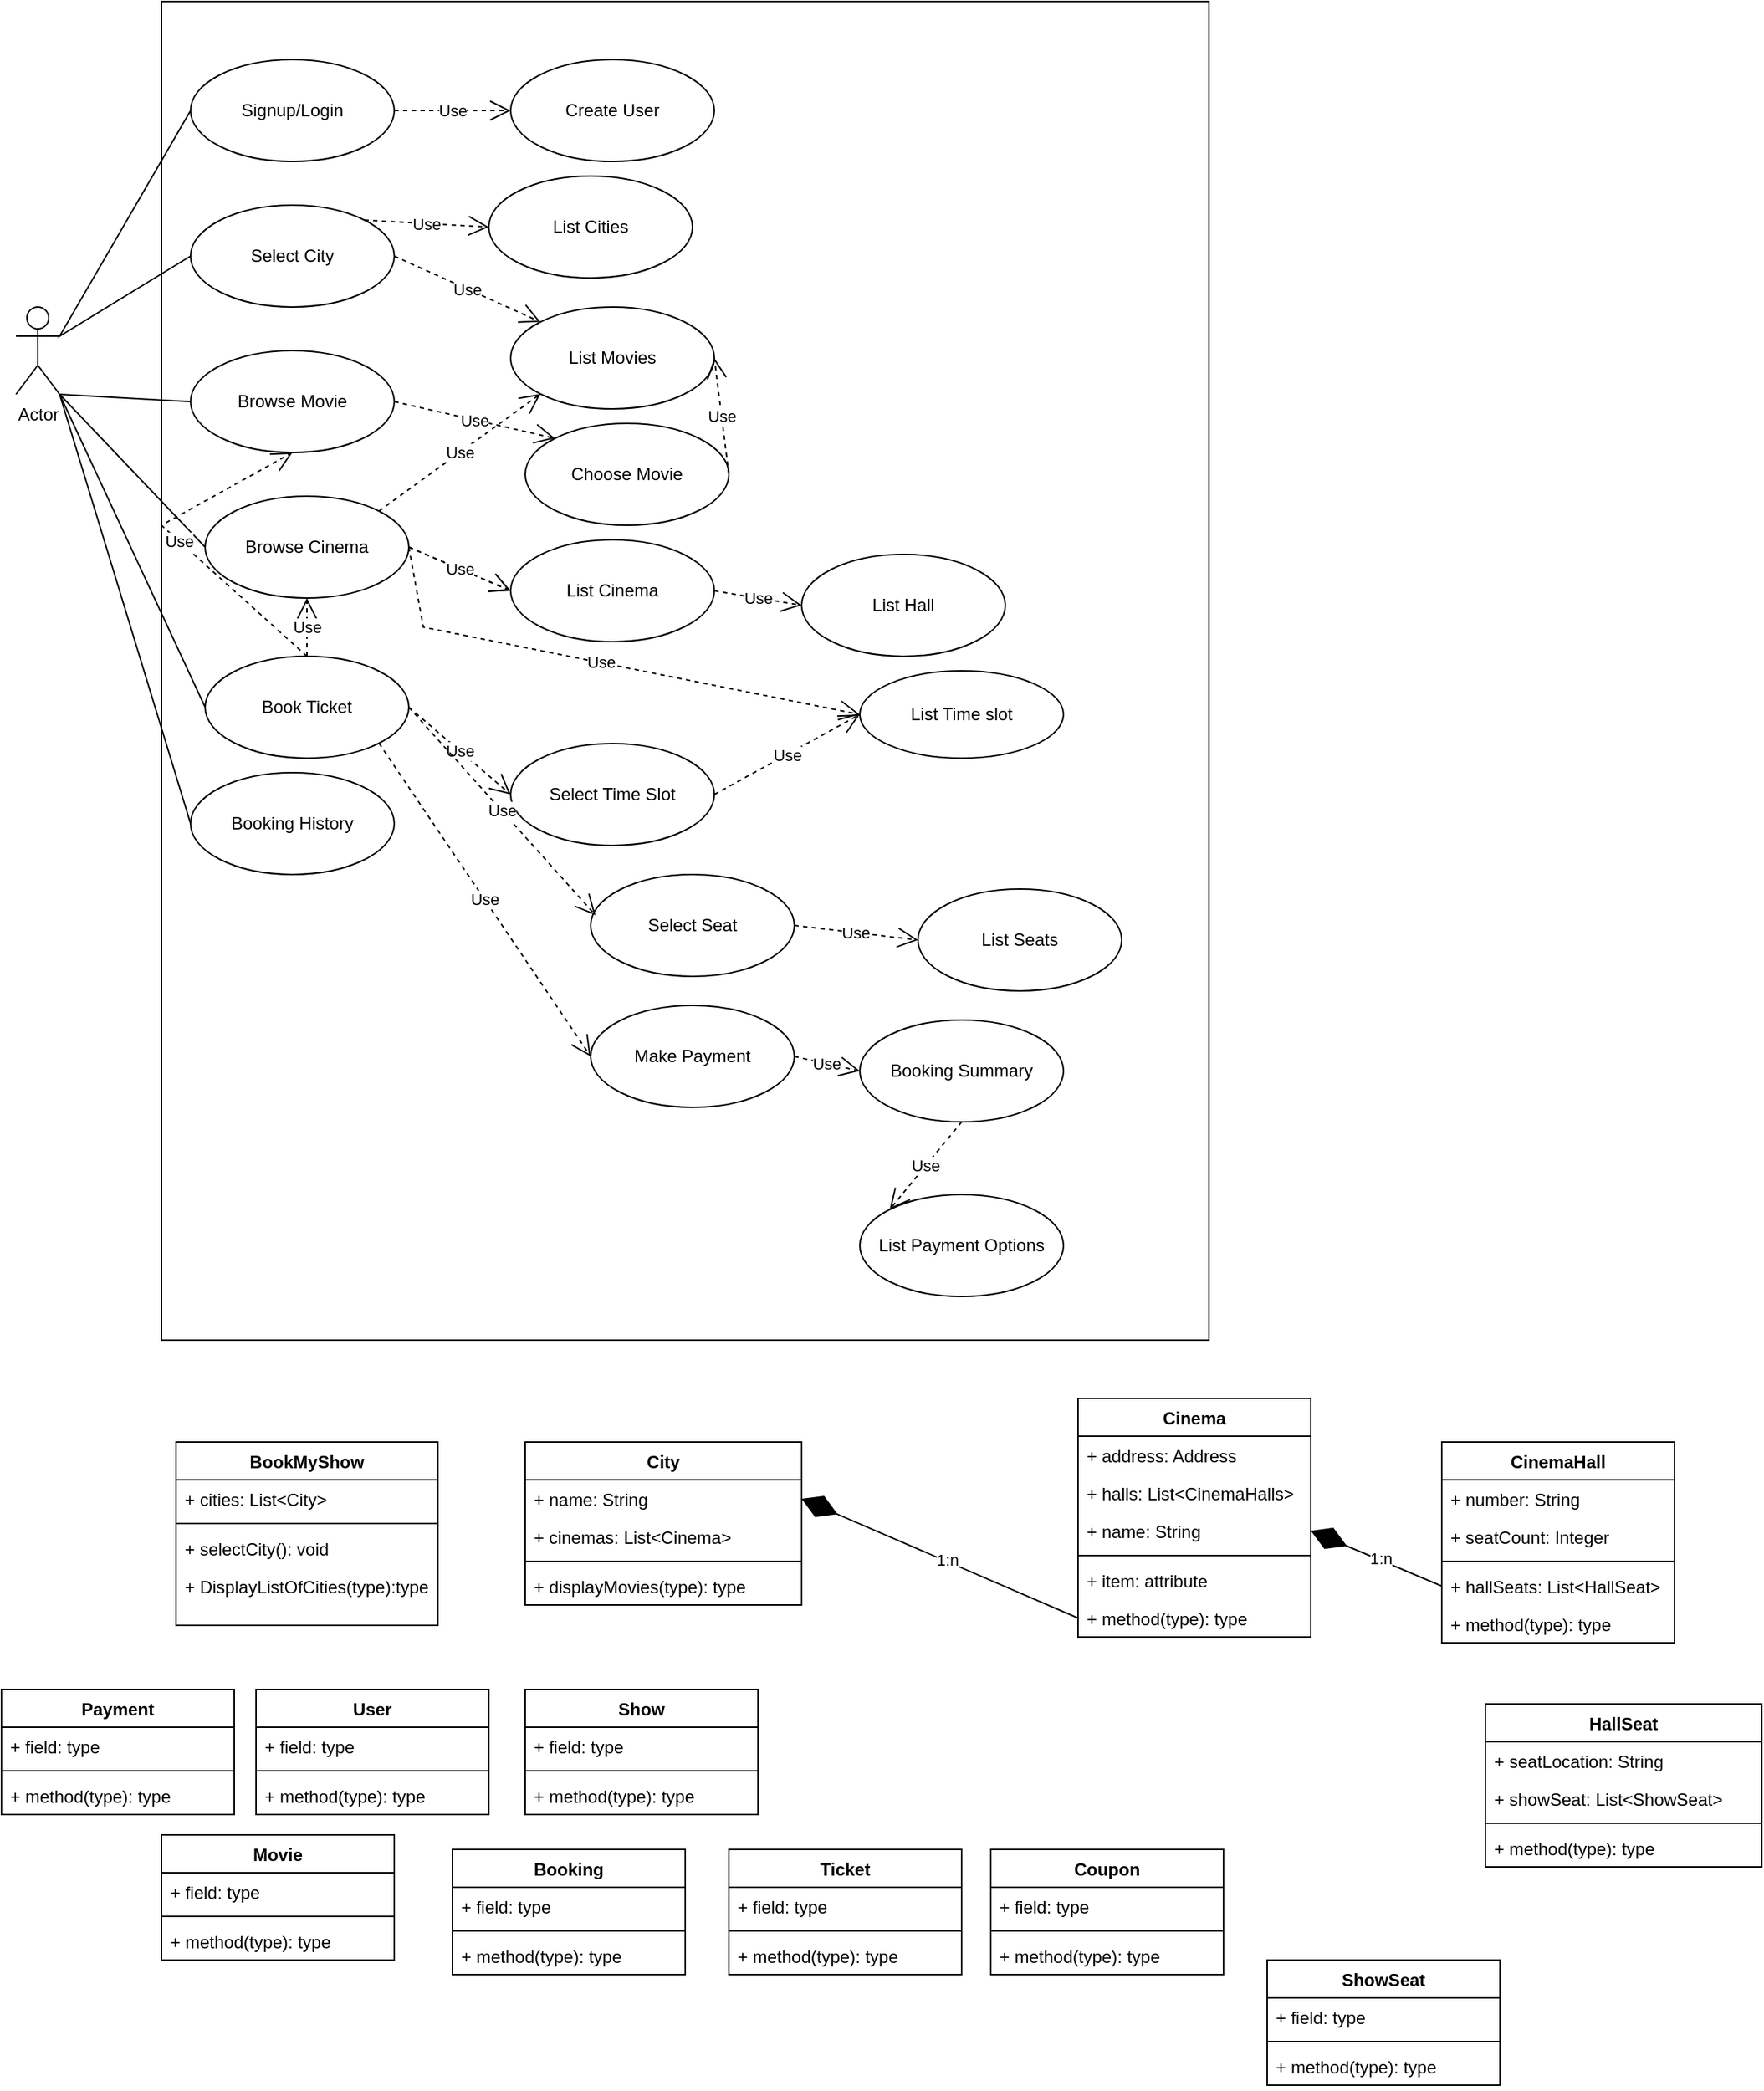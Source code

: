 <mxfile version="24.2.7" type="github">
  <diagram name="Page-1" id="E7GCW-7OfJi7V4-p4Qv_">
    <mxGraphModel dx="1290" dy="522" grid="1" gridSize="10" guides="1" tooltips="1" connect="1" arrows="1" fold="1" page="1" pageScale="1" pageWidth="850" pageHeight="1100" math="0" shadow="0">
      <root>
        <mxCell id="0" />
        <mxCell id="1" parent="0" />
        <mxCell id="sfzfitNlMJHkeIlMm1ks-1" value="" style="rounded=0;whiteSpace=wrap;html=1;" parent="1" vertex="1">
          <mxGeometry x="130" y="10" width="720" height="920" as="geometry" />
        </mxCell>
        <mxCell id="sfzfitNlMJHkeIlMm1ks-2" value="Signup/Login" style="ellipse;whiteSpace=wrap;html=1;" parent="1" vertex="1">
          <mxGeometry x="150" y="50" width="140" height="70" as="geometry" />
        </mxCell>
        <mxCell id="sfzfitNlMJHkeIlMm1ks-3" value="Select City" style="ellipse;whiteSpace=wrap;html=1;" parent="1" vertex="1">
          <mxGeometry x="150" y="150" width="140" height="70" as="geometry" />
        </mxCell>
        <mxCell id="sfzfitNlMJHkeIlMm1ks-4" value="Browse Movie" style="ellipse;whiteSpace=wrap;html=1;" parent="1" vertex="1">
          <mxGeometry x="150" y="250" width="140" height="70" as="geometry" />
        </mxCell>
        <mxCell id="sfzfitNlMJHkeIlMm1ks-5" value="Book Ticket" style="ellipse;whiteSpace=wrap;html=1;" parent="1" vertex="1">
          <mxGeometry x="160" y="460" width="140" height="70" as="geometry" />
        </mxCell>
        <mxCell id="sfzfitNlMJHkeIlMm1ks-6" value="Browse Cinema" style="ellipse;whiteSpace=wrap;html=1;" parent="1" vertex="1">
          <mxGeometry x="160" y="350" width="140" height="70" as="geometry" />
        </mxCell>
        <mxCell id="sfzfitNlMJHkeIlMm1ks-7" value="Actor" style="shape=umlActor;verticalLabelPosition=bottom;verticalAlign=top;html=1;" parent="1" vertex="1">
          <mxGeometry x="30" y="220" width="30" height="60" as="geometry" />
        </mxCell>
        <mxCell id="sfzfitNlMJHkeIlMm1ks-9" value="" style="endArrow=none;html=1;rounded=0;entryX=0;entryY=0.5;entryDx=0;entryDy=0;exitX=0;exitY=0.5;exitDx=0;exitDy=0;" parent="1" source="sfzfitNlMJHkeIlMm1ks-3" target="sfzfitNlMJHkeIlMm1ks-2" edge="1">
          <mxGeometry width="50" height="50" relative="1" as="geometry">
            <mxPoint x="400" y="350" as="sourcePoint" />
            <mxPoint x="450" y="300" as="targetPoint" />
            <Array as="points">
              <mxPoint x="60" y="240" />
            </Array>
          </mxGeometry>
        </mxCell>
        <mxCell id="sfzfitNlMJHkeIlMm1ks-10" value="" style="endArrow=none;html=1;rounded=0;exitX=1;exitY=1;exitDx=0;exitDy=0;exitPerimeter=0;entryX=0;entryY=0.5;entryDx=0;entryDy=0;" parent="1" source="sfzfitNlMJHkeIlMm1ks-7" target="sfzfitNlMJHkeIlMm1ks-4" edge="1">
          <mxGeometry width="50" height="50" relative="1" as="geometry">
            <mxPoint x="390" y="300" as="sourcePoint" />
            <mxPoint x="440" y="250" as="targetPoint" />
          </mxGeometry>
        </mxCell>
        <mxCell id="sfzfitNlMJHkeIlMm1ks-11" value="" style="endArrow=none;html=1;rounded=0;exitX=1;exitY=1;exitDx=0;exitDy=0;exitPerimeter=0;entryX=0;entryY=0.5;entryDx=0;entryDy=0;" parent="1" source="sfzfitNlMJHkeIlMm1ks-7" target="sfzfitNlMJHkeIlMm1ks-6" edge="1">
          <mxGeometry width="50" height="50" relative="1" as="geometry">
            <mxPoint x="400" y="350" as="sourcePoint" />
            <mxPoint x="450" y="300" as="targetPoint" />
          </mxGeometry>
        </mxCell>
        <mxCell id="sfzfitNlMJHkeIlMm1ks-12" value="" style="endArrow=none;html=1;rounded=0;exitX=1;exitY=1;exitDx=0;exitDy=0;exitPerimeter=0;entryX=0;entryY=0.5;entryDx=0;entryDy=0;" parent="1" source="sfzfitNlMJHkeIlMm1ks-7" target="sfzfitNlMJHkeIlMm1ks-5" edge="1">
          <mxGeometry width="50" height="50" relative="1" as="geometry">
            <mxPoint x="400" y="350" as="sourcePoint" />
            <mxPoint x="450" y="300" as="targetPoint" />
          </mxGeometry>
        </mxCell>
        <mxCell id="sfzfitNlMJHkeIlMm1ks-13" value="Booking History" style="ellipse;whiteSpace=wrap;html=1;" parent="1" vertex="1">
          <mxGeometry x="150" y="540" width="140" height="70" as="geometry" />
        </mxCell>
        <mxCell id="sfzfitNlMJHkeIlMm1ks-14" value="" style="endArrow=none;html=1;rounded=0;exitX=1;exitY=1;exitDx=0;exitDy=0;exitPerimeter=0;entryX=0;entryY=0.5;entryDx=0;entryDy=0;" parent="1" source="sfzfitNlMJHkeIlMm1ks-7" target="sfzfitNlMJHkeIlMm1ks-13" edge="1">
          <mxGeometry width="50" height="50" relative="1" as="geometry">
            <mxPoint x="400" y="450" as="sourcePoint" />
            <mxPoint x="450" y="400" as="targetPoint" />
          </mxGeometry>
        </mxCell>
        <mxCell id="sfzfitNlMJHkeIlMm1ks-15" value="Create User" style="ellipse;whiteSpace=wrap;html=1;" parent="1" vertex="1">
          <mxGeometry x="370" y="50" width="140" height="70" as="geometry" />
        </mxCell>
        <mxCell id="sfzfitNlMJHkeIlMm1ks-16" value="Use" style="endArrow=open;endSize=12;dashed=1;html=1;rounded=0;exitX=1;exitY=0.5;exitDx=0;exitDy=0;entryX=0;entryY=0.5;entryDx=0;entryDy=0;" parent="1" source="sfzfitNlMJHkeIlMm1ks-2" target="sfzfitNlMJHkeIlMm1ks-15" edge="1">
          <mxGeometry width="160" relative="1" as="geometry">
            <mxPoint x="340" y="120" as="sourcePoint" />
            <mxPoint x="500" y="120" as="targetPoint" />
          </mxGeometry>
        </mxCell>
        <mxCell id="sfzfitNlMJHkeIlMm1ks-18" value="List Movies" style="ellipse;whiteSpace=wrap;html=1;" parent="1" vertex="1">
          <mxGeometry x="370" y="220" width="140" height="70" as="geometry" />
        </mxCell>
        <mxCell id="sfzfitNlMJHkeIlMm1ks-19" value="Choose Movie" style="ellipse;whiteSpace=wrap;html=1;" parent="1" vertex="1">
          <mxGeometry x="380" y="300" width="140" height="70" as="geometry" />
        </mxCell>
        <mxCell id="sfzfitNlMJHkeIlMm1ks-21" value="List Cities" style="ellipse;whiteSpace=wrap;html=1;" parent="1" vertex="1">
          <mxGeometry x="355" y="130" width="140" height="70" as="geometry" />
        </mxCell>
        <mxCell id="sfzfitNlMJHkeIlMm1ks-22" value="Use" style="endArrow=open;endSize=12;dashed=1;html=1;rounded=0;exitX=1;exitY=0;exitDx=0;exitDy=0;entryX=0;entryY=0.5;entryDx=0;entryDy=0;" parent="1" source="sfzfitNlMJHkeIlMm1ks-3" target="sfzfitNlMJHkeIlMm1ks-21" edge="1">
          <mxGeometry x="0.004" width="160" relative="1" as="geometry">
            <mxPoint x="280" y="150" as="sourcePoint" />
            <mxPoint x="360" y="150" as="targetPoint" />
            <mxPoint as="offset" />
          </mxGeometry>
        </mxCell>
        <mxCell id="sfzfitNlMJHkeIlMm1ks-23" value="Use" style="endArrow=open;endSize=12;dashed=1;html=1;rounded=0;exitX=1;exitY=0.5;exitDx=0;exitDy=0;entryX=0;entryY=0;entryDx=0;entryDy=0;" parent="1" source="sfzfitNlMJHkeIlMm1ks-3" target="sfzfitNlMJHkeIlMm1ks-18" edge="1">
          <mxGeometry x="-0.002" width="160" relative="1" as="geometry">
            <mxPoint x="279" y="170" as="sourcePoint" />
            <mxPoint x="365" y="175" as="targetPoint" />
            <mxPoint as="offset" />
          </mxGeometry>
        </mxCell>
        <mxCell id="sfzfitNlMJHkeIlMm1ks-24" value="Use" style="endArrow=open;endSize=12;dashed=1;html=1;rounded=0;exitX=1;exitY=0.5;exitDx=0;exitDy=0;entryX=0;entryY=0;entryDx=0;entryDy=0;" parent="1" source="sfzfitNlMJHkeIlMm1ks-4" target="sfzfitNlMJHkeIlMm1ks-19" edge="1">
          <mxGeometry x="-0.002" width="160" relative="1" as="geometry">
            <mxPoint x="300" y="195" as="sourcePoint" />
            <mxPoint x="401" y="240" as="targetPoint" />
            <mxPoint as="offset" />
          </mxGeometry>
        </mxCell>
        <mxCell id="sfzfitNlMJHkeIlMm1ks-25" value="Use" style="endArrow=open;endSize=12;dashed=1;html=1;rounded=0;exitX=1;exitY=0;exitDx=0;exitDy=0;entryX=0;entryY=1;entryDx=0;entryDy=0;" parent="1" source="sfzfitNlMJHkeIlMm1ks-6" target="sfzfitNlMJHkeIlMm1ks-18" edge="1">
          <mxGeometry x="-0.002" width="160" relative="1" as="geometry">
            <mxPoint x="300" y="295" as="sourcePoint" />
            <mxPoint x="411" y="320" as="targetPoint" />
            <mxPoint as="offset" />
          </mxGeometry>
        </mxCell>
        <mxCell id="sfzfitNlMJHkeIlMm1ks-26" value="Select Time Slot" style="ellipse;whiteSpace=wrap;html=1;" parent="1" vertex="1">
          <mxGeometry x="370" y="520" width="140" height="70" as="geometry" />
        </mxCell>
        <mxCell id="sfzfitNlMJHkeIlMm1ks-27" value="Use" style="endArrow=open;endSize=12;dashed=1;html=1;rounded=0;exitX=1;exitY=0.5;exitDx=0;exitDy=0;entryX=0;entryY=0.5;entryDx=0;entryDy=0;" parent="1" source="sfzfitNlMJHkeIlMm1ks-6" target="sfzfitNlMJHkeIlMm1ks-28" edge="1">
          <mxGeometry x="-0.002" width="160" relative="1" as="geometry">
            <mxPoint x="289" y="370" as="sourcePoint" />
            <mxPoint x="401" y="290" as="targetPoint" />
            <mxPoint as="offset" />
            <Array as="points">
              <mxPoint x="310" y="440" />
            </Array>
          </mxGeometry>
        </mxCell>
        <mxCell id="sfzfitNlMJHkeIlMm1ks-28" value="List Time slot" style="ellipse;whiteSpace=wrap;html=1;" parent="1" vertex="1">
          <mxGeometry x="610" y="470" width="140" height="60" as="geometry" />
        </mxCell>
        <mxCell id="sfzfitNlMJHkeIlMm1ks-29" value="Use" style="endArrow=open;endSize=12;dashed=1;html=1;rounded=0;exitX=1;exitY=0.5;exitDx=0;exitDy=0;entryX=0;entryY=0.5;entryDx=0;entryDy=0;" parent="1" source="sfzfitNlMJHkeIlMm1ks-26" target="sfzfitNlMJHkeIlMm1ks-28" edge="1">
          <mxGeometry x="-0.002" width="160" relative="1" as="geometry">
            <mxPoint x="310" y="395" as="sourcePoint" />
            <mxPoint x="380" y="435" as="targetPoint" />
            <mxPoint as="offset" />
            <Array as="points" />
          </mxGeometry>
        </mxCell>
        <mxCell id="sfzfitNlMJHkeIlMm1ks-30" value="Use" style="endArrow=open;endSize=12;dashed=1;html=1;rounded=0;exitX=1;exitY=0.5;exitDx=0;exitDy=0;entryX=1;entryY=0.5;entryDx=0;entryDy=0;" parent="1" source="sfzfitNlMJHkeIlMm1ks-19" target="sfzfitNlMJHkeIlMm1ks-18" edge="1">
          <mxGeometry x="-0.002" width="160" relative="1" as="geometry">
            <mxPoint x="289" y="370" as="sourcePoint" />
            <mxPoint x="401" y="290" as="targetPoint" />
            <mxPoint as="offset" />
          </mxGeometry>
        </mxCell>
        <mxCell id="sfzfitNlMJHkeIlMm1ks-31" value="List Cinema" style="ellipse;whiteSpace=wrap;html=1;" parent="1" vertex="1">
          <mxGeometry x="370" y="380" width="140" height="70" as="geometry" />
        </mxCell>
        <mxCell id="sfzfitNlMJHkeIlMm1ks-32" value="Use" style="endArrow=open;endSize=12;dashed=1;html=1;rounded=0;exitX=1;exitY=0.5;exitDx=0;exitDy=0;entryX=0;entryY=0.5;entryDx=0;entryDy=0;" parent="1" source="sfzfitNlMJHkeIlMm1ks-6" target="sfzfitNlMJHkeIlMm1ks-31" edge="1">
          <mxGeometry x="-0.002" width="160" relative="1" as="geometry">
            <mxPoint x="310" y="395" as="sourcePoint" />
            <mxPoint x="380" y="505" as="targetPoint" />
            <mxPoint as="offset" />
          </mxGeometry>
        </mxCell>
        <mxCell id="sfzfitNlMJHkeIlMm1ks-33" value="Use" style="endArrow=open;endSize=12;dashed=1;html=1;rounded=0;exitX=1;exitY=0.5;exitDx=0;exitDy=0;entryX=0;entryY=0.5;entryDx=0;entryDy=0;" parent="1" edge="1">
          <mxGeometry x="-0.002" width="160" relative="1" as="geometry">
            <mxPoint x="300" y="385" as="sourcePoint" />
            <mxPoint x="370" y="415" as="targetPoint" />
            <mxPoint as="offset" />
          </mxGeometry>
        </mxCell>
        <mxCell id="sfzfitNlMJHkeIlMm1ks-34" value="Use" style="endArrow=open;endSize=12;dashed=1;html=1;rounded=0;exitX=0.5;exitY=0;exitDx=0;exitDy=0;entryX=0.5;entryY=1;entryDx=0;entryDy=0;" parent="1" source="sfzfitNlMJHkeIlMm1ks-5" target="sfzfitNlMJHkeIlMm1ks-4" edge="1">
          <mxGeometry x="-0.002" width="160" relative="1" as="geometry">
            <mxPoint x="310" y="395" as="sourcePoint" />
            <mxPoint x="380" y="425" as="targetPoint" />
            <mxPoint as="offset" />
            <Array as="points">
              <mxPoint x="130" y="370" />
            </Array>
          </mxGeometry>
        </mxCell>
        <mxCell id="sfzfitNlMJHkeIlMm1ks-35" value="Use" style="endArrow=open;endSize=12;dashed=1;html=1;rounded=0;exitX=0.5;exitY=0;exitDx=0;exitDy=0;entryX=0.5;entryY=1;entryDx=0;entryDy=0;" parent="1" source="sfzfitNlMJHkeIlMm1ks-5" target="sfzfitNlMJHkeIlMm1ks-6" edge="1">
          <mxGeometry x="-0.002" width="160" relative="1" as="geometry">
            <mxPoint x="310" y="395" as="sourcePoint" />
            <mxPoint x="380" y="505" as="targetPoint" />
            <mxPoint as="offset" />
          </mxGeometry>
        </mxCell>
        <mxCell id="sfzfitNlMJHkeIlMm1ks-36" value="Use" style="endArrow=open;endSize=12;dashed=1;html=1;rounded=0;exitX=1;exitY=0.5;exitDx=0;exitDy=0;entryX=0;entryY=0.5;entryDx=0;entryDy=0;" parent="1" source="sfzfitNlMJHkeIlMm1ks-5" target="sfzfitNlMJHkeIlMm1ks-26" edge="1">
          <mxGeometry x="-0.002" width="160" relative="1" as="geometry">
            <mxPoint x="310" y="395" as="sourcePoint" />
            <mxPoint x="380" y="425" as="targetPoint" />
            <mxPoint as="offset" />
          </mxGeometry>
        </mxCell>
        <mxCell id="sfzfitNlMJHkeIlMm1ks-37" value="Select Seat" style="ellipse;whiteSpace=wrap;html=1;" parent="1" vertex="1">
          <mxGeometry x="425" y="610" width="140" height="70" as="geometry" />
        </mxCell>
        <mxCell id="sfzfitNlMJHkeIlMm1ks-38" value="List Seats" style="ellipse;whiteSpace=wrap;html=1;" parent="1" vertex="1">
          <mxGeometry x="650" y="620" width="140" height="70" as="geometry" />
        </mxCell>
        <mxCell id="sfzfitNlMJHkeIlMm1ks-39" value="Use" style="endArrow=open;endSize=12;dashed=1;html=1;rounded=0;exitX=1;exitY=0.5;exitDx=0;exitDy=0;entryX=0.024;entryY=0.4;entryDx=0;entryDy=0;entryPerimeter=0;" parent="1" source="sfzfitNlMJHkeIlMm1ks-5" target="sfzfitNlMJHkeIlMm1ks-37" edge="1">
          <mxGeometry x="-0.002" width="160" relative="1" as="geometry">
            <mxPoint x="310" y="505" as="sourcePoint" />
            <mxPoint x="380" y="565" as="targetPoint" />
            <mxPoint as="offset" />
          </mxGeometry>
        </mxCell>
        <mxCell id="sfzfitNlMJHkeIlMm1ks-40" value="Use" style="endArrow=open;endSize=12;dashed=1;html=1;rounded=0;exitX=1;exitY=0.5;exitDx=0;exitDy=0;entryX=0;entryY=0.5;entryDx=0;entryDy=0;" parent="1" source="sfzfitNlMJHkeIlMm1ks-37" target="sfzfitNlMJHkeIlMm1ks-38" edge="1">
          <mxGeometry x="-0.002" width="160" relative="1" as="geometry">
            <mxPoint x="300" y="585" as="sourcePoint" />
            <mxPoint x="438" y="648" as="targetPoint" />
            <mxPoint as="offset" />
          </mxGeometry>
        </mxCell>
        <mxCell id="sfzfitNlMJHkeIlMm1ks-41" value="Make Payment" style="ellipse;whiteSpace=wrap;html=1;" parent="1" vertex="1">
          <mxGeometry x="425" y="700" width="140" height="70" as="geometry" />
        </mxCell>
        <mxCell id="sfzfitNlMJHkeIlMm1ks-42" value="Use" style="endArrow=open;endSize=12;dashed=1;html=1;rounded=0;exitX=1;exitY=1;exitDx=0;exitDy=0;entryX=0;entryY=0.5;entryDx=0;entryDy=0;" parent="1" source="sfzfitNlMJHkeIlMm1ks-5" target="sfzfitNlMJHkeIlMm1ks-41" edge="1">
          <mxGeometry x="-0.002" width="160" relative="1" as="geometry">
            <mxPoint x="310" y="505" as="sourcePoint" />
            <mxPoint x="438" y="648" as="targetPoint" />
            <mxPoint as="offset" />
          </mxGeometry>
        </mxCell>
        <mxCell id="sfzfitNlMJHkeIlMm1ks-43" value="Booking Summary" style="ellipse;whiteSpace=wrap;html=1;" parent="1" vertex="1">
          <mxGeometry x="610" y="710" width="140" height="70" as="geometry" />
        </mxCell>
        <mxCell id="sfzfitNlMJHkeIlMm1ks-44" value="Use" style="endArrow=open;endSize=12;dashed=1;html=1;rounded=0;exitX=1;exitY=0.5;exitDx=0;exitDy=0;entryX=0;entryY=0.5;entryDx=0;entryDy=0;" parent="1" source="sfzfitNlMJHkeIlMm1ks-41" target="sfzfitNlMJHkeIlMm1ks-43" edge="1">
          <mxGeometry x="-0.002" width="160" relative="1" as="geometry">
            <mxPoint x="575" y="655" as="sourcePoint" />
            <mxPoint x="660" y="665" as="targetPoint" />
            <mxPoint as="offset" />
          </mxGeometry>
        </mxCell>
        <mxCell id="sfzfitNlMJHkeIlMm1ks-45" value="List Payment Options" style="ellipse;whiteSpace=wrap;html=1;" parent="1" vertex="1">
          <mxGeometry x="610" y="830" width="140" height="70" as="geometry" />
        </mxCell>
        <mxCell id="sfzfitNlMJHkeIlMm1ks-46" value="Use" style="endArrow=open;endSize=12;dashed=1;html=1;rounded=0;exitX=0.5;exitY=1;exitDx=0;exitDy=0;entryX=0;entryY=0;entryDx=0;entryDy=0;" parent="1" source="sfzfitNlMJHkeIlMm1ks-43" target="sfzfitNlMJHkeIlMm1ks-45" edge="1">
          <mxGeometry x="-0.002" width="160" relative="1" as="geometry">
            <mxPoint x="575" y="745" as="sourcePoint" />
            <mxPoint x="620" y="755" as="targetPoint" />
            <mxPoint as="offset" />
          </mxGeometry>
        </mxCell>
        <mxCell id="sfzfitNlMJHkeIlMm1ks-47" value="List Hall" style="ellipse;whiteSpace=wrap;html=1;" parent="1" vertex="1">
          <mxGeometry x="570" y="390" width="140" height="70" as="geometry" />
        </mxCell>
        <mxCell id="sfzfitNlMJHkeIlMm1ks-48" value="Use" style="endArrow=open;endSize=12;dashed=1;html=1;rounded=0;exitX=1;exitY=0.5;exitDx=0;exitDy=0;entryX=0;entryY=0.5;entryDx=0;entryDy=0;" parent="1" source="sfzfitNlMJHkeIlMm1ks-31" target="sfzfitNlMJHkeIlMm1ks-47" edge="1">
          <mxGeometry x="-0.002" width="160" relative="1" as="geometry">
            <mxPoint x="310" y="395" as="sourcePoint" />
            <mxPoint x="380" y="425" as="targetPoint" />
            <mxPoint as="offset" />
          </mxGeometry>
        </mxCell>
        <mxCell id="sfzfitNlMJHkeIlMm1ks-49" value="BookMyShow" style="swimlane;fontStyle=1;align=center;verticalAlign=top;childLayout=stackLayout;horizontal=1;startSize=26;horizontalStack=0;resizeParent=1;resizeParentMax=0;resizeLast=0;collapsible=1;marginBottom=0;whiteSpace=wrap;html=1;" parent="1" vertex="1">
          <mxGeometry x="140" y="1000" width="180" height="126" as="geometry" />
        </mxCell>
        <mxCell id="sfzfitNlMJHkeIlMm1ks-50" value="+ cities: List&amp;lt;City&amp;gt;" style="text;strokeColor=none;fillColor=none;align=left;verticalAlign=top;spacingLeft=4;spacingRight=4;overflow=hidden;rotatable=0;points=[[0,0.5],[1,0.5]];portConstraint=eastwest;whiteSpace=wrap;html=1;" parent="sfzfitNlMJHkeIlMm1ks-49" vertex="1">
          <mxGeometry y="26" width="180" height="26" as="geometry" />
        </mxCell>
        <mxCell id="sfzfitNlMJHkeIlMm1ks-51" value="" style="line;strokeWidth=1;fillColor=none;align=left;verticalAlign=middle;spacingTop=-1;spacingLeft=3;spacingRight=3;rotatable=0;labelPosition=right;points=[];portConstraint=eastwest;strokeColor=inherit;" parent="sfzfitNlMJHkeIlMm1ks-49" vertex="1">
          <mxGeometry y="52" width="180" height="8" as="geometry" />
        </mxCell>
        <mxCell id="sfzfitNlMJHkeIlMm1ks-53" value="+ selectCity(): void" style="text;strokeColor=none;fillColor=none;align=left;verticalAlign=top;spacingLeft=4;spacingRight=4;overflow=hidden;rotatable=0;points=[[0,0.5],[1,0.5]];portConstraint=eastwest;whiteSpace=wrap;html=1;" parent="sfzfitNlMJHkeIlMm1ks-49" vertex="1">
          <mxGeometry y="60" width="180" height="26" as="geometry" />
        </mxCell>
        <mxCell id="sfzfitNlMJHkeIlMm1ks-52" value="+ DisplayListOfCities(type):type" style="text;strokeColor=none;fillColor=none;align=left;verticalAlign=top;spacingLeft=4;spacingRight=4;overflow=hidden;rotatable=0;points=[[0,0.5],[1,0.5]];portConstraint=eastwest;whiteSpace=wrap;html=1;" parent="sfzfitNlMJHkeIlMm1ks-49" vertex="1">
          <mxGeometry y="86" width="180" height="40" as="geometry" />
        </mxCell>
        <mxCell id="sfzfitNlMJHkeIlMm1ks-54" value="City" style="swimlane;fontStyle=1;align=center;verticalAlign=top;childLayout=stackLayout;horizontal=1;startSize=26;horizontalStack=0;resizeParent=1;resizeParentMax=0;resizeLast=0;collapsible=1;marginBottom=0;whiteSpace=wrap;html=1;" parent="1" vertex="1">
          <mxGeometry x="380" y="1000" width="190" height="112" as="geometry" />
        </mxCell>
        <mxCell id="sfzfitNlMJHkeIlMm1ks-55" value="+ name: String" style="text;strokeColor=none;fillColor=none;align=left;verticalAlign=top;spacingLeft=4;spacingRight=4;overflow=hidden;rotatable=0;points=[[0,0.5],[1,0.5]];portConstraint=eastwest;whiteSpace=wrap;html=1;" parent="sfzfitNlMJHkeIlMm1ks-54" vertex="1">
          <mxGeometry y="26" width="190" height="26" as="geometry" />
        </mxCell>
        <mxCell id="sfzfitNlMJHkeIlMm1ks-58" value="+ cinemas: List&amp;lt;Cinema&amp;gt;" style="text;strokeColor=none;fillColor=none;align=left;verticalAlign=top;spacingLeft=4;spacingRight=4;overflow=hidden;rotatable=0;points=[[0,0.5],[1,0.5]];portConstraint=eastwest;whiteSpace=wrap;html=1;" parent="sfzfitNlMJHkeIlMm1ks-54" vertex="1">
          <mxGeometry y="52" width="190" height="26" as="geometry" />
        </mxCell>
        <mxCell id="sfzfitNlMJHkeIlMm1ks-56" value="" style="line;strokeWidth=1;fillColor=none;align=left;verticalAlign=middle;spacingTop=-1;spacingLeft=3;spacingRight=3;rotatable=0;labelPosition=right;points=[];portConstraint=eastwest;strokeColor=inherit;" parent="sfzfitNlMJHkeIlMm1ks-54" vertex="1">
          <mxGeometry y="78" width="190" height="8" as="geometry" />
        </mxCell>
        <mxCell id="sfzfitNlMJHkeIlMm1ks-57" value="+ displayMovies(type): type" style="text;strokeColor=none;fillColor=none;align=left;verticalAlign=top;spacingLeft=4;spacingRight=4;overflow=hidden;rotatable=0;points=[[0,0.5],[1,0.5]];portConstraint=eastwest;whiteSpace=wrap;html=1;" parent="sfzfitNlMJHkeIlMm1ks-54" vertex="1">
          <mxGeometry y="86" width="190" height="26" as="geometry" />
        </mxCell>
        <mxCell id="I3ovjXa0sjvFxOGQ6_ki-6" value="Cinema" style="swimlane;fontStyle=1;align=center;verticalAlign=top;childLayout=stackLayout;horizontal=1;startSize=26;horizontalStack=0;resizeParent=1;resizeParentMax=0;resizeLast=0;collapsible=1;marginBottom=0;whiteSpace=wrap;html=1;" parent="1" vertex="1">
          <mxGeometry x="760" y="970" width="160" height="164" as="geometry" />
        </mxCell>
        <mxCell id="I3ovjXa0sjvFxOGQ6_ki-7" value="+ address: Address" style="text;strokeColor=none;fillColor=none;align=left;verticalAlign=top;spacingLeft=4;spacingRight=4;overflow=hidden;rotatable=0;points=[[0,0.5],[1,0.5]];portConstraint=eastwest;whiteSpace=wrap;html=1;" parent="I3ovjXa0sjvFxOGQ6_ki-6" vertex="1">
          <mxGeometry y="26" width="160" height="26" as="geometry" />
        </mxCell>
        <mxCell id="Q6Xh08cU8R01jWJlbfeJ-4" value="+ halls: List&amp;lt;CinemaHalls&amp;gt;" style="text;strokeColor=none;fillColor=none;align=left;verticalAlign=top;spacingLeft=4;spacingRight=4;overflow=hidden;rotatable=0;points=[[0,0.5],[1,0.5]];portConstraint=eastwest;whiteSpace=wrap;html=1;" vertex="1" parent="I3ovjXa0sjvFxOGQ6_ki-6">
          <mxGeometry y="52" width="160" height="26" as="geometry" />
        </mxCell>
        <mxCell id="I3ovjXa0sjvFxOGQ6_ki-57" value="+ name: String" style="text;strokeColor=none;fillColor=none;align=left;verticalAlign=top;spacingLeft=4;spacingRight=4;overflow=hidden;rotatable=0;points=[[0,0.5],[1,0.5]];portConstraint=eastwest;whiteSpace=wrap;html=1;" parent="I3ovjXa0sjvFxOGQ6_ki-6" vertex="1">
          <mxGeometry y="78" width="160" height="26" as="geometry" />
        </mxCell>
        <mxCell id="I3ovjXa0sjvFxOGQ6_ki-8" value="" style="line;strokeWidth=1;fillColor=none;align=left;verticalAlign=middle;spacingTop=-1;spacingLeft=3;spacingRight=3;rotatable=0;labelPosition=right;points=[];portConstraint=eastwest;strokeColor=inherit;" parent="I3ovjXa0sjvFxOGQ6_ki-6" vertex="1">
          <mxGeometry y="104" width="160" height="8" as="geometry" />
        </mxCell>
        <mxCell id="I3ovjXa0sjvFxOGQ6_ki-58" value="+ item: attribute" style="text;strokeColor=none;fillColor=none;align=left;verticalAlign=top;spacingLeft=4;spacingRight=4;overflow=hidden;rotatable=0;points=[[0,0.5],[1,0.5]];portConstraint=eastwest;whiteSpace=wrap;html=1;" parent="I3ovjXa0sjvFxOGQ6_ki-6" vertex="1">
          <mxGeometry y="112" width="160" height="26" as="geometry" />
        </mxCell>
        <mxCell id="I3ovjXa0sjvFxOGQ6_ki-9" value="+ method(type): type" style="text;strokeColor=none;fillColor=none;align=left;verticalAlign=top;spacingLeft=4;spacingRight=4;overflow=hidden;rotatable=0;points=[[0,0.5],[1,0.5]];portConstraint=eastwest;whiteSpace=wrap;html=1;" parent="I3ovjXa0sjvFxOGQ6_ki-6" vertex="1">
          <mxGeometry y="138" width="160" height="26" as="geometry" />
        </mxCell>
        <mxCell id="I3ovjXa0sjvFxOGQ6_ki-10" value="CinemaHall" style="swimlane;fontStyle=1;align=center;verticalAlign=top;childLayout=stackLayout;horizontal=1;startSize=26;horizontalStack=0;resizeParent=1;resizeParentMax=0;resizeLast=0;collapsible=1;marginBottom=0;whiteSpace=wrap;html=1;" parent="1" vertex="1">
          <mxGeometry x="1010" y="1000" width="160" height="138" as="geometry" />
        </mxCell>
        <mxCell id="I3ovjXa0sjvFxOGQ6_ki-11" value="+ number: String" style="text;strokeColor=none;fillColor=none;align=left;verticalAlign=top;spacingLeft=4;spacingRight=4;overflow=hidden;rotatable=0;points=[[0,0.5],[1,0.5]];portConstraint=eastwest;whiteSpace=wrap;html=1;" parent="I3ovjXa0sjvFxOGQ6_ki-10" vertex="1">
          <mxGeometry y="26" width="160" height="26" as="geometry" />
        </mxCell>
        <mxCell id="Q6Xh08cU8R01jWJlbfeJ-5" value="+ seatCount: Integer" style="text;strokeColor=none;fillColor=none;align=left;verticalAlign=top;spacingLeft=4;spacingRight=4;overflow=hidden;rotatable=0;points=[[0,0.5],[1,0.5]];portConstraint=eastwest;whiteSpace=wrap;html=1;" vertex="1" parent="I3ovjXa0sjvFxOGQ6_ki-10">
          <mxGeometry y="52" width="160" height="26" as="geometry" />
        </mxCell>
        <mxCell id="I3ovjXa0sjvFxOGQ6_ki-12" value="" style="line;strokeWidth=1;fillColor=none;align=left;verticalAlign=middle;spacingTop=-1;spacingLeft=3;spacingRight=3;rotatable=0;labelPosition=right;points=[];portConstraint=eastwest;strokeColor=inherit;" parent="I3ovjXa0sjvFxOGQ6_ki-10" vertex="1">
          <mxGeometry y="78" width="160" height="8" as="geometry" />
        </mxCell>
        <mxCell id="Q6Xh08cU8R01jWJlbfeJ-1" value="+ hallSeats: List&amp;lt;HallSeat&amp;gt;" style="text;strokeColor=none;fillColor=none;align=left;verticalAlign=top;spacingLeft=4;spacingRight=4;overflow=hidden;rotatable=0;points=[[0,0.5],[1,0.5]];portConstraint=eastwest;whiteSpace=wrap;html=1;" vertex="1" parent="I3ovjXa0sjvFxOGQ6_ki-10">
          <mxGeometry y="86" width="160" height="26" as="geometry" />
        </mxCell>
        <mxCell id="I3ovjXa0sjvFxOGQ6_ki-13" value="+ method(type): type" style="text;strokeColor=none;fillColor=none;align=left;verticalAlign=top;spacingLeft=4;spacingRight=4;overflow=hidden;rotatable=0;points=[[0,0.5],[1,0.5]];portConstraint=eastwest;whiteSpace=wrap;html=1;" parent="I3ovjXa0sjvFxOGQ6_ki-10" vertex="1">
          <mxGeometry y="112" width="160" height="26" as="geometry" />
        </mxCell>
        <mxCell id="I3ovjXa0sjvFxOGQ6_ki-14" value="Payment" style="swimlane;fontStyle=1;align=center;verticalAlign=top;childLayout=stackLayout;horizontal=1;startSize=26;horizontalStack=0;resizeParent=1;resizeParentMax=0;resizeLast=0;collapsible=1;marginBottom=0;whiteSpace=wrap;html=1;" parent="1" vertex="1">
          <mxGeometry x="20" y="1170" width="160" height="86" as="geometry" />
        </mxCell>
        <mxCell id="I3ovjXa0sjvFxOGQ6_ki-15" value="+ field: type" style="text;strokeColor=none;fillColor=none;align=left;verticalAlign=top;spacingLeft=4;spacingRight=4;overflow=hidden;rotatable=0;points=[[0,0.5],[1,0.5]];portConstraint=eastwest;whiteSpace=wrap;html=1;" parent="I3ovjXa0sjvFxOGQ6_ki-14" vertex="1">
          <mxGeometry y="26" width="160" height="26" as="geometry" />
        </mxCell>
        <mxCell id="I3ovjXa0sjvFxOGQ6_ki-16" value="" style="line;strokeWidth=1;fillColor=none;align=left;verticalAlign=middle;spacingTop=-1;spacingLeft=3;spacingRight=3;rotatable=0;labelPosition=right;points=[];portConstraint=eastwest;strokeColor=inherit;" parent="I3ovjXa0sjvFxOGQ6_ki-14" vertex="1">
          <mxGeometry y="52" width="160" height="8" as="geometry" />
        </mxCell>
        <mxCell id="I3ovjXa0sjvFxOGQ6_ki-17" value="+ method(type): type" style="text;strokeColor=none;fillColor=none;align=left;verticalAlign=top;spacingLeft=4;spacingRight=4;overflow=hidden;rotatable=0;points=[[0,0.5],[1,0.5]];portConstraint=eastwest;whiteSpace=wrap;html=1;" parent="I3ovjXa0sjvFxOGQ6_ki-14" vertex="1">
          <mxGeometry y="60" width="160" height="26" as="geometry" />
        </mxCell>
        <mxCell id="I3ovjXa0sjvFxOGQ6_ki-18" value="User" style="swimlane;fontStyle=1;align=center;verticalAlign=top;childLayout=stackLayout;horizontal=1;startSize=26;horizontalStack=0;resizeParent=1;resizeParentMax=0;resizeLast=0;collapsible=1;marginBottom=0;whiteSpace=wrap;html=1;" parent="1" vertex="1">
          <mxGeometry x="195" y="1170" width="160" height="86" as="geometry" />
        </mxCell>
        <mxCell id="I3ovjXa0sjvFxOGQ6_ki-19" value="+ field: type" style="text;strokeColor=none;fillColor=none;align=left;verticalAlign=top;spacingLeft=4;spacingRight=4;overflow=hidden;rotatable=0;points=[[0,0.5],[1,0.5]];portConstraint=eastwest;whiteSpace=wrap;html=1;" parent="I3ovjXa0sjvFxOGQ6_ki-18" vertex="1">
          <mxGeometry y="26" width="160" height="26" as="geometry" />
        </mxCell>
        <mxCell id="I3ovjXa0sjvFxOGQ6_ki-20" value="" style="line;strokeWidth=1;fillColor=none;align=left;verticalAlign=middle;spacingTop=-1;spacingLeft=3;spacingRight=3;rotatable=0;labelPosition=right;points=[];portConstraint=eastwest;strokeColor=inherit;" parent="I3ovjXa0sjvFxOGQ6_ki-18" vertex="1">
          <mxGeometry y="52" width="160" height="8" as="geometry" />
        </mxCell>
        <mxCell id="I3ovjXa0sjvFxOGQ6_ki-21" value="+ method(type): type" style="text;strokeColor=none;fillColor=none;align=left;verticalAlign=top;spacingLeft=4;spacingRight=4;overflow=hidden;rotatable=0;points=[[0,0.5],[1,0.5]];portConstraint=eastwest;whiteSpace=wrap;html=1;" parent="I3ovjXa0sjvFxOGQ6_ki-18" vertex="1">
          <mxGeometry y="60" width="160" height="26" as="geometry" />
        </mxCell>
        <mxCell id="I3ovjXa0sjvFxOGQ6_ki-22" value="HallSeat" style="swimlane;fontStyle=1;align=center;verticalAlign=top;childLayout=stackLayout;horizontal=1;startSize=26;horizontalStack=0;resizeParent=1;resizeParentMax=0;resizeLast=0;collapsible=1;marginBottom=0;whiteSpace=wrap;html=1;" parent="1" vertex="1">
          <mxGeometry x="1040" y="1180" width="190" height="112" as="geometry" />
        </mxCell>
        <mxCell id="I3ovjXa0sjvFxOGQ6_ki-23" value="+ seatLocation: String" style="text;strokeColor=none;fillColor=none;align=left;verticalAlign=top;spacingLeft=4;spacingRight=4;overflow=hidden;rotatable=0;points=[[0,0.5],[1,0.5]];portConstraint=eastwest;whiteSpace=wrap;html=1;" parent="I3ovjXa0sjvFxOGQ6_ki-22" vertex="1">
          <mxGeometry y="26" width="190" height="26" as="geometry" />
        </mxCell>
        <mxCell id="Q6Xh08cU8R01jWJlbfeJ-10" value="+ showSeat: List&amp;lt;ShowSeat&amp;gt;" style="text;strokeColor=none;fillColor=none;align=left;verticalAlign=top;spacingLeft=4;spacingRight=4;overflow=hidden;rotatable=0;points=[[0,0.5],[1,0.5]];portConstraint=eastwest;whiteSpace=wrap;html=1;" vertex="1" parent="I3ovjXa0sjvFxOGQ6_ki-22">
          <mxGeometry y="52" width="190" height="26" as="geometry" />
        </mxCell>
        <mxCell id="I3ovjXa0sjvFxOGQ6_ki-24" value="" style="line;strokeWidth=1;fillColor=none;align=left;verticalAlign=middle;spacingTop=-1;spacingLeft=3;spacingRight=3;rotatable=0;labelPosition=right;points=[];portConstraint=eastwest;strokeColor=inherit;" parent="I3ovjXa0sjvFxOGQ6_ki-22" vertex="1">
          <mxGeometry y="78" width="190" height="8" as="geometry" />
        </mxCell>
        <mxCell id="I3ovjXa0sjvFxOGQ6_ki-25" value="+ method(type): type" style="text;strokeColor=none;fillColor=none;align=left;verticalAlign=top;spacingLeft=4;spacingRight=4;overflow=hidden;rotatable=0;points=[[0,0.5],[1,0.5]];portConstraint=eastwest;whiteSpace=wrap;html=1;" parent="I3ovjXa0sjvFxOGQ6_ki-22" vertex="1">
          <mxGeometry y="86" width="190" height="26" as="geometry" />
        </mxCell>
        <mxCell id="I3ovjXa0sjvFxOGQ6_ki-30" value="Movie" style="swimlane;fontStyle=1;align=center;verticalAlign=top;childLayout=stackLayout;horizontal=1;startSize=26;horizontalStack=0;resizeParent=1;resizeParentMax=0;resizeLast=0;collapsible=1;marginBottom=0;whiteSpace=wrap;html=1;" parent="1" vertex="1">
          <mxGeometry x="130" y="1270" width="160" height="86" as="geometry" />
        </mxCell>
        <mxCell id="I3ovjXa0sjvFxOGQ6_ki-31" value="+ field: type" style="text;strokeColor=none;fillColor=none;align=left;verticalAlign=top;spacingLeft=4;spacingRight=4;overflow=hidden;rotatable=0;points=[[0,0.5],[1,0.5]];portConstraint=eastwest;whiteSpace=wrap;html=1;" parent="I3ovjXa0sjvFxOGQ6_ki-30" vertex="1">
          <mxGeometry y="26" width="160" height="26" as="geometry" />
        </mxCell>
        <mxCell id="I3ovjXa0sjvFxOGQ6_ki-32" value="" style="line;strokeWidth=1;fillColor=none;align=left;verticalAlign=middle;spacingTop=-1;spacingLeft=3;spacingRight=3;rotatable=0;labelPosition=right;points=[];portConstraint=eastwest;strokeColor=inherit;" parent="I3ovjXa0sjvFxOGQ6_ki-30" vertex="1">
          <mxGeometry y="52" width="160" height="8" as="geometry" />
        </mxCell>
        <mxCell id="I3ovjXa0sjvFxOGQ6_ki-33" value="+ method(type): type" style="text;strokeColor=none;fillColor=none;align=left;verticalAlign=top;spacingLeft=4;spacingRight=4;overflow=hidden;rotatable=0;points=[[0,0.5],[1,0.5]];portConstraint=eastwest;whiteSpace=wrap;html=1;" parent="I3ovjXa0sjvFxOGQ6_ki-30" vertex="1">
          <mxGeometry y="60" width="160" height="26" as="geometry" />
        </mxCell>
        <mxCell id="I3ovjXa0sjvFxOGQ6_ki-34" value="Booking" style="swimlane;fontStyle=1;align=center;verticalAlign=top;childLayout=stackLayout;horizontal=1;startSize=26;horizontalStack=0;resizeParent=1;resizeParentMax=0;resizeLast=0;collapsible=1;marginBottom=0;whiteSpace=wrap;html=1;" parent="1" vertex="1">
          <mxGeometry x="330" y="1280" width="160" height="86" as="geometry" />
        </mxCell>
        <mxCell id="I3ovjXa0sjvFxOGQ6_ki-35" value="+ field: type" style="text;strokeColor=none;fillColor=none;align=left;verticalAlign=top;spacingLeft=4;spacingRight=4;overflow=hidden;rotatable=0;points=[[0,0.5],[1,0.5]];portConstraint=eastwest;whiteSpace=wrap;html=1;" parent="I3ovjXa0sjvFxOGQ6_ki-34" vertex="1">
          <mxGeometry y="26" width="160" height="26" as="geometry" />
        </mxCell>
        <mxCell id="I3ovjXa0sjvFxOGQ6_ki-36" value="" style="line;strokeWidth=1;fillColor=none;align=left;verticalAlign=middle;spacingTop=-1;spacingLeft=3;spacingRight=3;rotatable=0;labelPosition=right;points=[];portConstraint=eastwest;strokeColor=inherit;" parent="I3ovjXa0sjvFxOGQ6_ki-34" vertex="1">
          <mxGeometry y="52" width="160" height="8" as="geometry" />
        </mxCell>
        <mxCell id="I3ovjXa0sjvFxOGQ6_ki-37" value="+ method(type): type" style="text;strokeColor=none;fillColor=none;align=left;verticalAlign=top;spacingLeft=4;spacingRight=4;overflow=hidden;rotatable=0;points=[[0,0.5],[1,0.5]];portConstraint=eastwest;whiteSpace=wrap;html=1;" parent="I3ovjXa0sjvFxOGQ6_ki-34" vertex="1">
          <mxGeometry y="60" width="160" height="26" as="geometry" />
        </mxCell>
        <mxCell id="I3ovjXa0sjvFxOGQ6_ki-46" value="Ticket" style="swimlane;fontStyle=1;align=center;verticalAlign=top;childLayout=stackLayout;horizontal=1;startSize=26;horizontalStack=0;resizeParent=1;resizeParentMax=0;resizeLast=0;collapsible=1;marginBottom=0;whiteSpace=wrap;html=1;" parent="1" vertex="1">
          <mxGeometry x="520" y="1280" width="160" height="86" as="geometry" />
        </mxCell>
        <mxCell id="I3ovjXa0sjvFxOGQ6_ki-47" value="+ field: type" style="text;strokeColor=none;fillColor=none;align=left;verticalAlign=top;spacingLeft=4;spacingRight=4;overflow=hidden;rotatable=0;points=[[0,0.5],[1,0.5]];portConstraint=eastwest;whiteSpace=wrap;html=1;" parent="I3ovjXa0sjvFxOGQ6_ki-46" vertex="1">
          <mxGeometry y="26" width="160" height="26" as="geometry" />
        </mxCell>
        <mxCell id="I3ovjXa0sjvFxOGQ6_ki-48" value="" style="line;strokeWidth=1;fillColor=none;align=left;verticalAlign=middle;spacingTop=-1;spacingLeft=3;spacingRight=3;rotatable=0;labelPosition=right;points=[];portConstraint=eastwest;strokeColor=inherit;" parent="I3ovjXa0sjvFxOGQ6_ki-46" vertex="1">
          <mxGeometry y="52" width="160" height="8" as="geometry" />
        </mxCell>
        <mxCell id="I3ovjXa0sjvFxOGQ6_ki-49" value="+ method(type): type" style="text;strokeColor=none;fillColor=none;align=left;verticalAlign=top;spacingLeft=4;spacingRight=4;overflow=hidden;rotatable=0;points=[[0,0.5],[1,0.5]];portConstraint=eastwest;whiteSpace=wrap;html=1;" parent="I3ovjXa0sjvFxOGQ6_ki-46" vertex="1">
          <mxGeometry y="60" width="160" height="26" as="geometry" />
        </mxCell>
        <mxCell id="I3ovjXa0sjvFxOGQ6_ki-50" value="Coupon" style="swimlane;fontStyle=1;align=center;verticalAlign=top;childLayout=stackLayout;horizontal=1;startSize=26;horizontalStack=0;resizeParent=1;resizeParentMax=0;resizeLast=0;collapsible=1;marginBottom=0;whiteSpace=wrap;html=1;" parent="1" vertex="1">
          <mxGeometry x="700" y="1280" width="160" height="86" as="geometry" />
        </mxCell>
        <mxCell id="I3ovjXa0sjvFxOGQ6_ki-51" value="+ field: type" style="text;strokeColor=none;fillColor=none;align=left;verticalAlign=top;spacingLeft=4;spacingRight=4;overflow=hidden;rotatable=0;points=[[0,0.5],[1,0.5]];portConstraint=eastwest;whiteSpace=wrap;html=1;" parent="I3ovjXa0sjvFxOGQ6_ki-50" vertex="1">
          <mxGeometry y="26" width="160" height="26" as="geometry" />
        </mxCell>
        <mxCell id="I3ovjXa0sjvFxOGQ6_ki-52" value="" style="line;strokeWidth=1;fillColor=none;align=left;verticalAlign=middle;spacingTop=-1;spacingLeft=3;spacingRight=3;rotatable=0;labelPosition=right;points=[];portConstraint=eastwest;strokeColor=inherit;" parent="I3ovjXa0sjvFxOGQ6_ki-50" vertex="1">
          <mxGeometry y="52" width="160" height="8" as="geometry" />
        </mxCell>
        <mxCell id="I3ovjXa0sjvFxOGQ6_ki-53" value="+ method(type): type" style="text;strokeColor=none;fillColor=none;align=left;verticalAlign=top;spacingLeft=4;spacingRight=4;overflow=hidden;rotatable=0;points=[[0,0.5],[1,0.5]];portConstraint=eastwest;whiteSpace=wrap;html=1;" parent="I3ovjXa0sjvFxOGQ6_ki-50" vertex="1">
          <mxGeometry y="60" width="160" height="26" as="geometry" />
        </mxCell>
        <mxCell id="I3ovjXa0sjvFxOGQ6_ki-54" value="" style="endArrow=diamondThin;endFill=1;endSize=24;html=1;rounded=0;entryX=1;entryY=0.5;entryDx=0;entryDy=0;exitX=0;exitY=0.5;exitDx=0;exitDy=0;" parent="1" source="I3ovjXa0sjvFxOGQ6_ki-9" target="sfzfitNlMJHkeIlMm1ks-55" edge="1">
          <mxGeometry width="160" relative="1" as="geometry">
            <mxPoint x="340" y="1170" as="sourcePoint" />
            <mxPoint x="500" y="1170" as="targetPoint" />
          </mxGeometry>
        </mxCell>
        <mxCell id="I3ovjXa0sjvFxOGQ6_ki-55" value="1:n" style="edgeLabel;html=1;align=center;verticalAlign=middle;resizable=0;points=[];" parent="I3ovjXa0sjvFxOGQ6_ki-54" vertex="1" connectable="0">
          <mxGeometry x="-0.043" y="-1" relative="1" as="geometry">
            <mxPoint as="offset" />
          </mxGeometry>
        </mxCell>
        <mxCell id="I3ovjXa0sjvFxOGQ6_ki-59" value="Show" style="swimlane;fontStyle=1;align=center;verticalAlign=top;childLayout=stackLayout;horizontal=1;startSize=26;horizontalStack=0;resizeParent=1;resizeParentMax=0;resizeLast=0;collapsible=1;marginBottom=0;whiteSpace=wrap;html=1;" parent="1" vertex="1">
          <mxGeometry x="380" y="1170" width="160" height="86" as="geometry" />
        </mxCell>
        <mxCell id="I3ovjXa0sjvFxOGQ6_ki-60" value="+ field: type" style="text;strokeColor=none;fillColor=none;align=left;verticalAlign=top;spacingLeft=4;spacingRight=4;overflow=hidden;rotatable=0;points=[[0,0.5],[1,0.5]];portConstraint=eastwest;whiteSpace=wrap;html=1;" parent="I3ovjXa0sjvFxOGQ6_ki-59" vertex="1">
          <mxGeometry y="26" width="160" height="26" as="geometry" />
        </mxCell>
        <mxCell id="I3ovjXa0sjvFxOGQ6_ki-61" value="" style="line;strokeWidth=1;fillColor=none;align=left;verticalAlign=middle;spacingTop=-1;spacingLeft=3;spacingRight=3;rotatable=0;labelPosition=right;points=[];portConstraint=eastwest;strokeColor=inherit;" parent="I3ovjXa0sjvFxOGQ6_ki-59" vertex="1">
          <mxGeometry y="52" width="160" height="8" as="geometry" />
        </mxCell>
        <mxCell id="I3ovjXa0sjvFxOGQ6_ki-62" value="+ method(type): type" style="text;strokeColor=none;fillColor=none;align=left;verticalAlign=top;spacingLeft=4;spacingRight=4;overflow=hidden;rotatable=0;points=[[0,0.5],[1,0.5]];portConstraint=eastwest;whiteSpace=wrap;html=1;" parent="I3ovjXa0sjvFxOGQ6_ki-59" vertex="1">
          <mxGeometry y="60" width="160" height="26" as="geometry" />
        </mxCell>
        <mxCell id="Q6Xh08cU8R01jWJlbfeJ-2" value="" style="endArrow=diamondThin;endFill=1;endSize=24;html=1;rounded=0;entryX=1;entryY=0.5;entryDx=0;entryDy=0;exitX=0;exitY=0.5;exitDx=0;exitDy=0;" edge="1" parent="1" source="Q6Xh08cU8R01jWJlbfeJ-1" target="I3ovjXa0sjvFxOGQ6_ki-57">
          <mxGeometry width="160" relative="1" as="geometry">
            <mxPoint x="770" y="1105" as="sourcePoint" />
            <mxPoint x="580" y="1049" as="targetPoint" />
          </mxGeometry>
        </mxCell>
        <mxCell id="Q6Xh08cU8R01jWJlbfeJ-3" value="1:n" style="edgeLabel;html=1;align=center;verticalAlign=middle;resizable=0;points=[];" vertex="1" connectable="0" parent="Q6Xh08cU8R01jWJlbfeJ-2">
          <mxGeometry x="-0.043" y="-1" relative="1" as="geometry">
            <mxPoint as="offset" />
          </mxGeometry>
        </mxCell>
        <mxCell id="Q6Xh08cU8R01jWJlbfeJ-6" value="ShowSeat" style="swimlane;fontStyle=1;align=center;verticalAlign=top;childLayout=stackLayout;horizontal=1;startSize=26;horizontalStack=0;resizeParent=1;resizeParentMax=0;resizeLast=0;collapsible=1;marginBottom=0;whiteSpace=wrap;html=1;" vertex="1" parent="1">
          <mxGeometry x="890" y="1356" width="160" height="86" as="geometry" />
        </mxCell>
        <mxCell id="Q6Xh08cU8R01jWJlbfeJ-7" value="+ field: type" style="text;strokeColor=none;fillColor=none;align=left;verticalAlign=top;spacingLeft=4;spacingRight=4;overflow=hidden;rotatable=0;points=[[0,0.5],[1,0.5]];portConstraint=eastwest;whiteSpace=wrap;html=1;" vertex="1" parent="Q6Xh08cU8R01jWJlbfeJ-6">
          <mxGeometry y="26" width="160" height="26" as="geometry" />
        </mxCell>
        <mxCell id="Q6Xh08cU8R01jWJlbfeJ-8" value="" style="line;strokeWidth=1;fillColor=none;align=left;verticalAlign=middle;spacingTop=-1;spacingLeft=3;spacingRight=3;rotatable=0;labelPosition=right;points=[];portConstraint=eastwest;strokeColor=inherit;" vertex="1" parent="Q6Xh08cU8R01jWJlbfeJ-6">
          <mxGeometry y="52" width="160" height="8" as="geometry" />
        </mxCell>
        <mxCell id="Q6Xh08cU8R01jWJlbfeJ-9" value="+ method(type): type" style="text;strokeColor=none;fillColor=none;align=left;verticalAlign=top;spacingLeft=4;spacingRight=4;overflow=hidden;rotatable=0;points=[[0,0.5],[1,0.5]];portConstraint=eastwest;whiteSpace=wrap;html=1;" vertex="1" parent="Q6Xh08cU8R01jWJlbfeJ-6">
          <mxGeometry y="60" width="160" height="26" as="geometry" />
        </mxCell>
      </root>
    </mxGraphModel>
  </diagram>
</mxfile>
